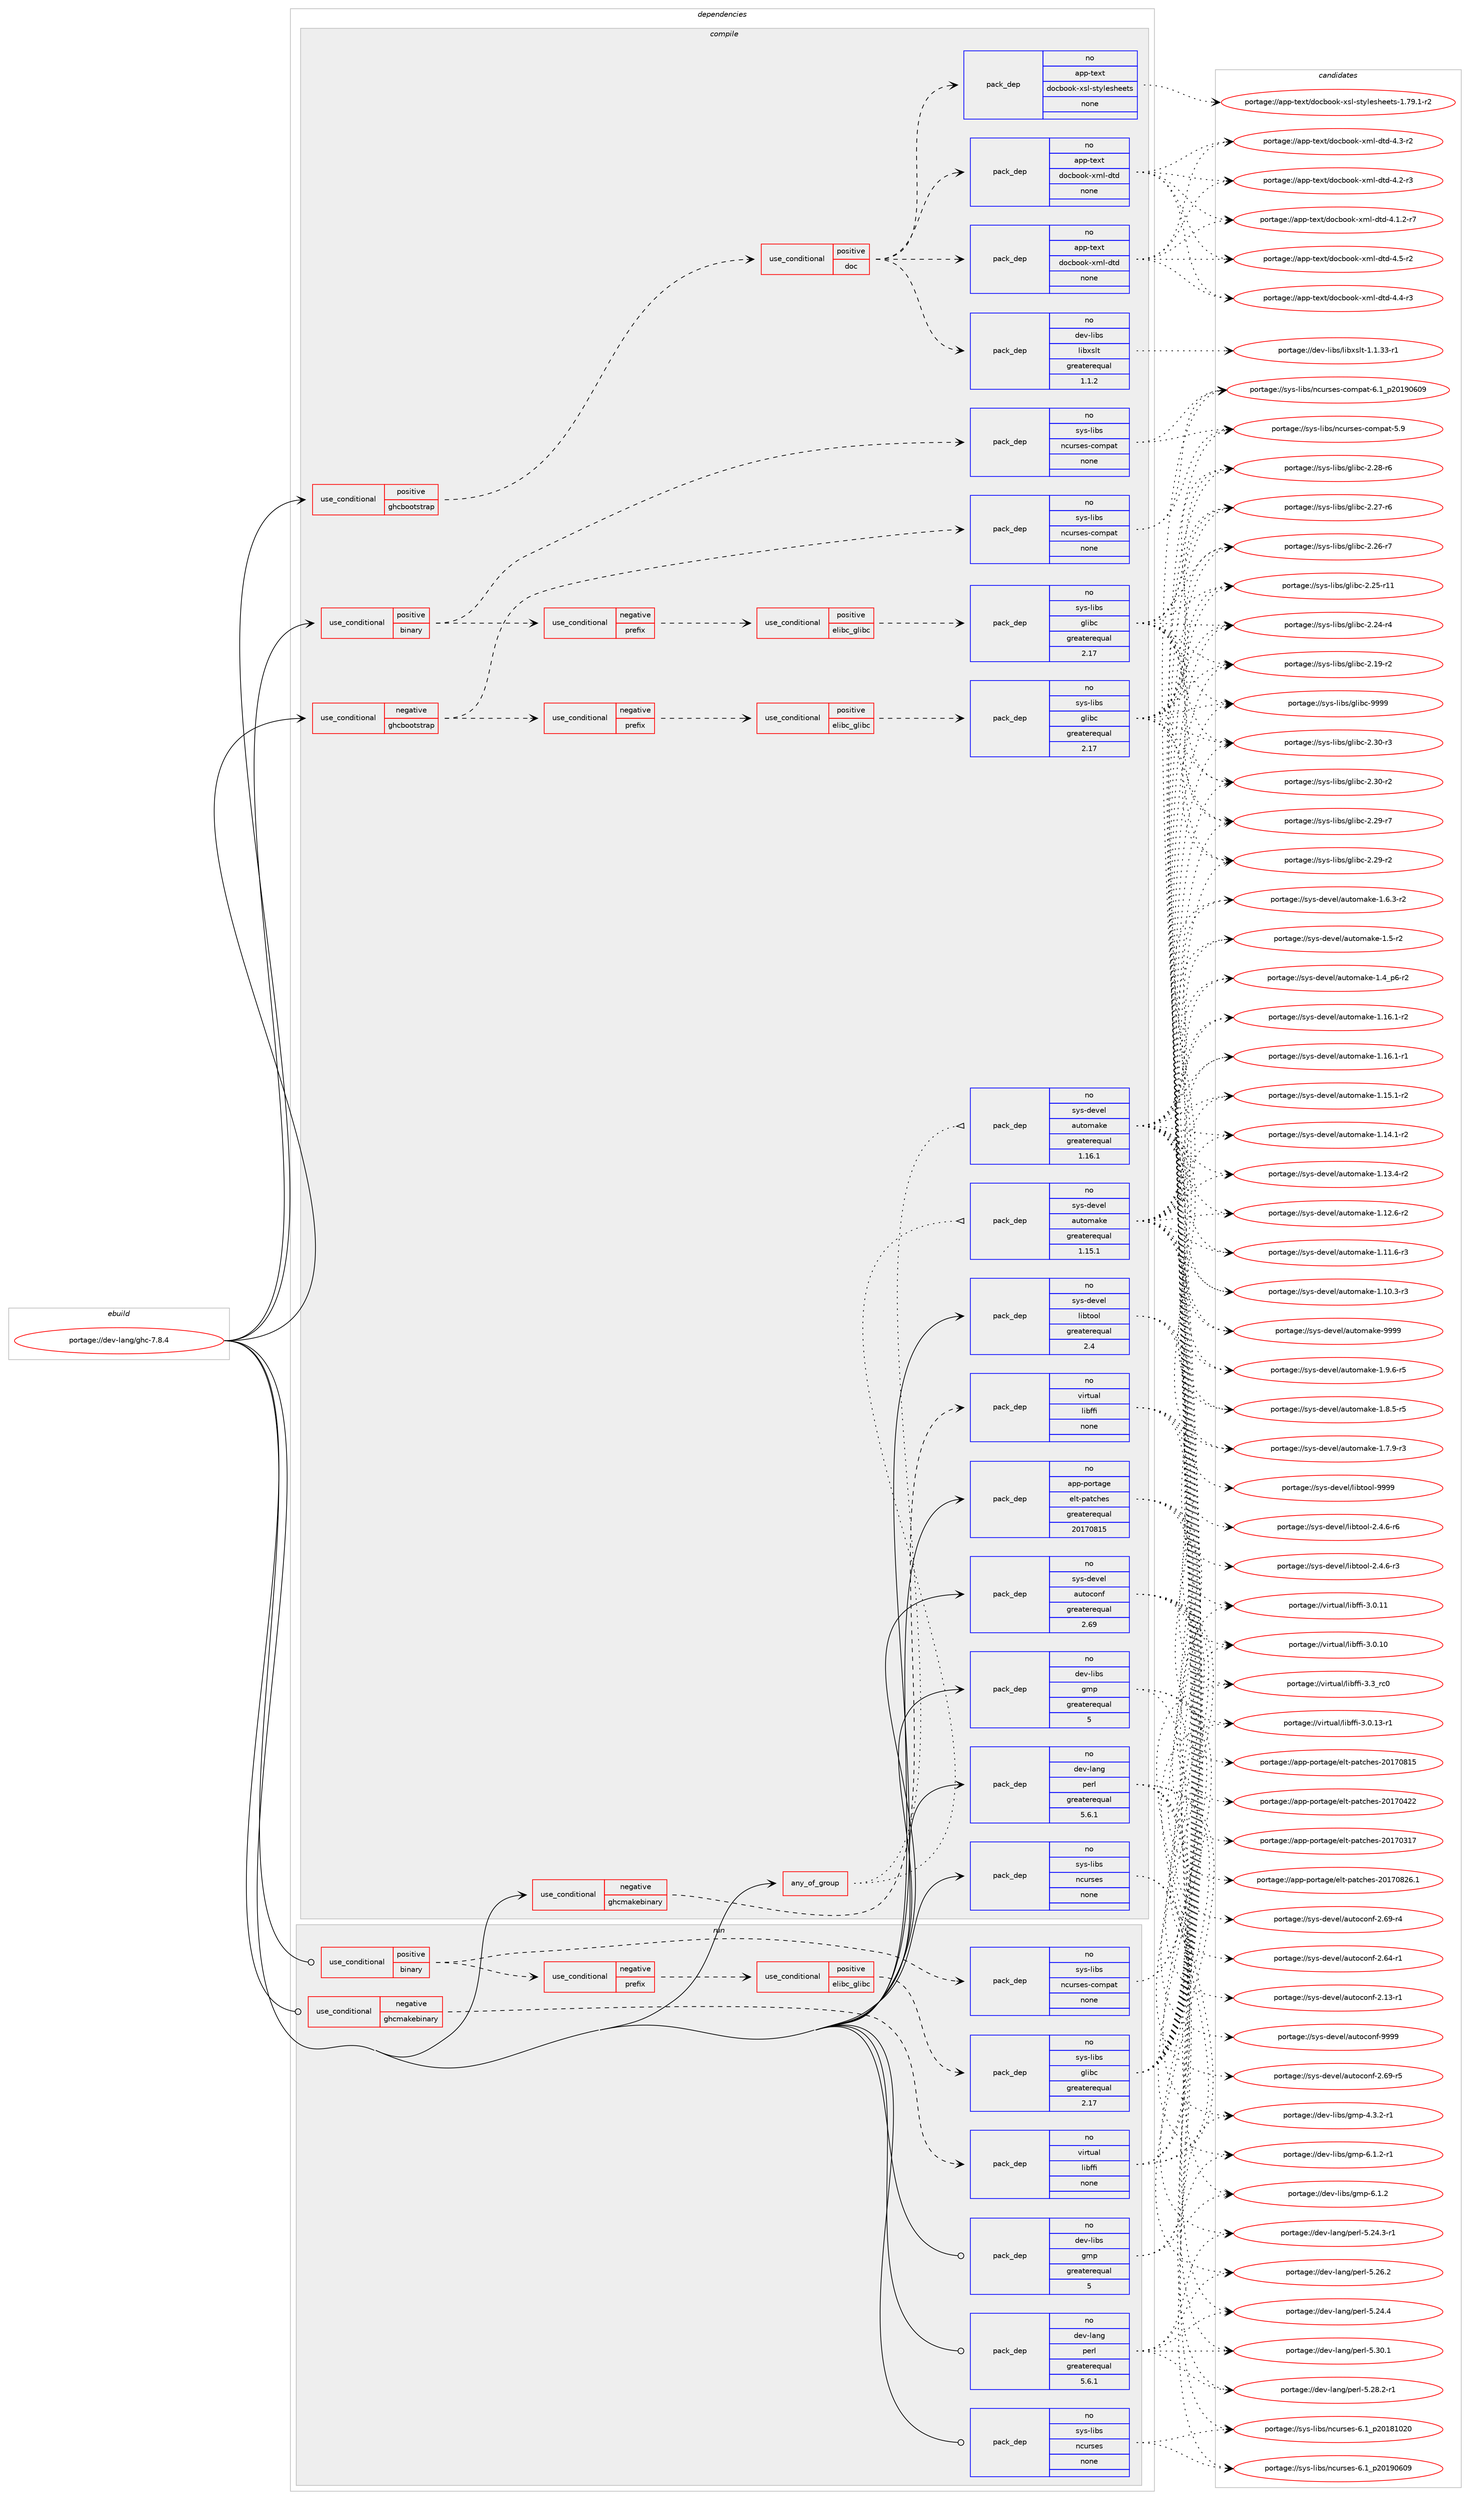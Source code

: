 digraph prolog {

# *************
# Graph options
# *************

newrank=true;
concentrate=true;
compound=true;
graph [rankdir=LR,fontname=Helvetica,fontsize=10,ranksep=1.5];#, ranksep=2.5, nodesep=0.2];
edge  [arrowhead=vee];
node  [fontname=Helvetica,fontsize=10];

# **********
# The ebuild
# **********

subgraph cluster_leftcol {
color=gray;
label=<<i>ebuild</i>>;
id [label="portage://dev-lang/ghc-7.8.4", color=red, width=4, href="../dev-lang/ghc-7.8.4.svg"];
}

# ****************
# The dependencies
# ****************

subgraph cluster_midcol {
color=gray;
label=<<i>dependencies</i>>;
subgraph cluster_compile {
fillcolor="#eeeeee";
style=filled;
label=<<i>compile</i>>;
subgraph any5344 {
dependency523783 [label=<<TABLE BORDER="0" CELLBORDER="1" CELLSPACING="0" CELLPADDING="4"><TR><TD CELLPADDING="10">any_of_group</TD></TR></TABLE>>, shape=none, color=red];subgraph pack389535 {
dependency523784 [label=<<TABLE BORDER="0" CELLBORDER="1" CELLSPACING="0" CELLPADDING="4" WIDTH="220"><TR><TD ROWSPAN="6" CELLPADDING="30">pack_dep</TD></TR><TR><TD WIDTH="110">no</TD></TR><TR><TD>sys-devel</TD></TR><TR><TD>automake</TD></TR><TR><TD>greaterequal</TD></TR><TR><TD>1.16.1</TD></TR></TABLE>>, shape=none, color=blue];
}
dependency523783:e -> dependency523784:w [weight=20,style="dotted",arrowhead="oinv"];
subgraph pack389536 {
dependency523785 [label=<<TABLE BORDER="0" CELLBORDER="1" CELLSPACING="0" CELLPADDING="4" WIDTH="220"><TR><TD ROWSPAN="6" CELLPADDING="30">pack_dep</TD></TR><TR><TD WIDTH="110">no</TD></TR><TR><TD>sys-devel</TD></TR><TR><TD>automake</TD></TR><TR><TD>greaterequal</TD></TR><TR><TD>1.15.1</TD></TR></TABLE>>, shape=none, color=blue];
}
dependency523783:e -> dependency523785:w [weight=20,style="dotted",arrowhead="oinv"];
}
id:e -> dependency523783:w [weight=20,style="solid",arrowhead="vee"];
subgraph cond128667 {
dependency523786 [label=<<TABLE BORDER="0" CELLBORDER="1" CELLSPACING="0" CELLPADDING="4"><TR><TD ROWSPAN="3" CELLPADDING="10">use_conditional</TD></TR><TR><TD>negative</TD></TR><TR><TD>ghcbootstrap</TD></TR></TABLE>>, shape=none, color=red];
subgraph cond128668 {
dependency523787 [label=<<TABLE BORDER="0" CELLBORDER="1" CELLSPACING="0" CELLPADDING="4"><TR><TD ROWSPAN="3" CELLPADDING="10">use_conditional</TD></TR><TR><TD>negative</TD></TR><TR><TD>prefix</TD></TR></TABLE>>, shape=none, color=red];
subgraph cond128669 {
dependency523788 [label=<<TABLE BORDER="0" CELLBORDER="1" CELLSPACING="0" CELLPADDING="4"><TR><TD ROWSPAN="3" CELLPADDING="10">use_conditional</TD></TR><TR><TD>positive</TD></TR><TR><TD>elibc_glibc</TD></TR></TABLE>>, shape=none, color=red];
subgraph pack389537 {
dependency523789 [label=<<TABLE BORDER="0" CELLBORDER="1" CELLSPACING="0" CELLPADDING="4" WIDTH="220"><TR><TD ROWSPAN="6" CELLPADDING="30">pack_dep</TD></TR><TR><TD WIDTH="110">no</TD></TR><TR><TD>sys-libs</TD></TR><TR><TD>glibc</TD></TR><TR><TD>greaterequal</TD></TR><TR><TD>2.17</TD></TR></TABLE>>, shape=none, color=blue];
}
dependency523788:e -> dependency523789:w [weight=20,style="dashed",arrowhead="vee"];
}
dependency523787:e -> dependency523788:w [weight=20,style="dashed",arrowhead="vee"];
}
dependency523786:e -> dependency523787:w [weight=20,style="dashed",arrowhead="vee"];
subgraph pack389538 {
dependency523790 [label=<<TABLE BORDER="0" CELLBORDER="1" CELLSPACING="0" CELLPADDING="4" WIDTH="220"><TR><TD ROWSPAN="6" CELLPADDING="30">pack_dep</TD></TR><TR><TD WIDTH="110">no</TD></TR><TR><TD>sys-libs</TD></TR><TR><TD>ncurses-compat</TD></TR><TR><TD>none</TD></TR><TR><TD></TD></TR></TABLE>>, shape=none, color=blue];
}
dependency523786:e -> dependency523790:w [weight=20,style="dashed",arrowhead="vee"];
}
id:e -> dependency523786:w [weight=20,style="solid",arrowhead="vee"];
subgraph cond128670 {
dependency523791 [label=<<TABLE BORDER="0" CELLBORDER="1" CELLSPACING="0" CELLPADDING="4"><TR><TD ROWSPAN="3" CELLPADDING="10">use_conditional</TD></TR><TR><TD>negative</TD></TR><TR><TD>ghcmakebinary</TD></TR></TABLE>>, shape=none, color=red];
subgraph pack389539 {
dependency523792 [label=<<TABLE BORDER="0" CELLBORDER="1" CELLSPACING="0" CELLPADDING="4" WIDTH="220"><TR><TD ROWSPAN="6" CELLPADDING="30">pack_dep</TD></TR><TR><TD WIDTH="110">no</TD></TR><TR><TD>virtual</TD></TR><TR><TD>libffi</TD></TR><TR><TD>none</TD></TR><TR><TD></TD></TR></TABLE>>, shape=none, color=blue];
}
dependency523791:e -> dependency523792:w [weight=20,style="dashed",arrowhead="vee"];
}
id:e -> dependency523791:w [weight=20,style="solid",arrowhead="vee"];
subgraph cond128671 {
dependency523793 [label=<<TABLE BORDER="0" CELLBORDER="1" CELLSPACING="0" CELLPADDING="4"><TR><TD ROWSPAN="3" CELLPADDING="10">use_conditional</TD></TR><TR><TD>positive</TD></TR><TR><TD>binary</TD></TR></TABLE>>, shape=none, color=red];
subgraph cond128672 {
dependency523794 [label=<<TABLE BORDER="0" CELLBORDER="1" CELLSPACING="0" CELLPADDING="4"><TR><TD ROWSPAN="3" CELLPADDING="10">use_conditional</TD></TR><TR><TD>negative</TD></TR><TR><TD>prefix</TD></TR></TABLE>>, shape=none, color=red];
subgraph cond128673 {
dependency523795 [label=<<TABLE BORDER="0" CELLBORDER="1" CELLSPACING="0" CELLPADDING="4"><TR><TD ROWSPAN="3" CELLPADDING="10">use_conditional</TD></TR><TR><TD>positive</TD></TR><TR><TD>elibc_glibc</TD></TR></TABLE>>, shape=none, color=red];
subgraph pack389540 {
dependency523796 [label=<<TABLE BORDER="0" CELLBORDER="1" CELLSPACING="0" CELLPADDING="4" WIDTH="220"><TR><TD ROWSPAN="6" CELLPADDING="30">pack_dep</TD></TR><TR><TD WIDTH="110">no</TD></TR><TR><TD>sys-libs</TD></TR><TR><TD>glibc</TD></TR><TR><TD>greaterequal</TD></TR><TR><TD>2.17</TD></TR></TABLE>>, shape=none, color=blue];
}
dependency523795:e -> dependency523796:w [weight=20,style="dashed",arrowhead="vee"];
}
dependency523794:e -> dependency523795:w [weight=20,style="dashed",arrowhead="vee"];
}
dependency523793:e -> dependency523794:w [weight=20,style="dashed",arrowhead="vee"];
subgraph pack389541 {
dependency523797 [label=<<TABLE BORDER="0" CELLBORDER="1" CELLSPACING="0" CELLPADDING="4" WIDTH="220"><TR><TD ROWSPAN="6" CELLPADDING="30">pack_dep</TD></TR><TR><TD WIDTH="110">no</TD></TR><TR><TD>sys-libs</TD></TR><TR><TD>ncurses-compat</TD></TR><TR><TD>none</TD></TR><TR><TD></TD></TR></TABLE>>, shape=none, color=blue];
}
dependency523793:e -> dependency523797:w [weight=20,style="dashed",arrowhead="vee"];
}
id:e -> dependency523793:w [weight=20,style="solid",arrowhead="vee"];
subgraph cond128674 {
dependency523798 [label=<<TABLE BORDER="0" CELLBORDER="1" CELLSPACING="0" CELLPADDING="4"><TR><TD ROWSPAN="3" CELLPADDING="10">use_conditional</TD></TR><TR><TD>positive</TD></TR><TR><TD>ghcbootstrap</TD></TR></TABLE>>, shape=none, color=red];
subgraph cond128675 {
dependency523799 [label=<<TABLE BORDER="0" CELLBORDER="1" CELLSPACING="0" CELLPADDING="4"><TR><TD ROWSPAN="3" CELLPADDING="10">use_conditional</TD></TR><TR><TD>positive</TD></TR><TR><TD>doc</TD></TR></TABLE>>, shape=none, color=red];
subgraph pack389542 {
dependency523800 [label=<<TABLE BORDER="0" CELLBORDER="1" CELLSPACING="0" CELLPADDING="4" WIDTH="220"><TR><TD ROWSPAN="6" CELLPADDING="30">pack_dep</TD></TR><TR><TD WIDTH="110">no</TD></TR><TR><TD>app-text</TD></TR><TR><TD>docbook-xml-dtd</TD></TR><TR><TD>none</TD></TR><TR><TD></TD></TR></TABLE>>, shape=none, color=blue];
}
dependency523799:e -> dependency523800:w [weight=20,style="dashed",arrowhead="vee"];
subgraph pack389543 {
dependency523801 [label=<<TABLE BORDER="0" CELLBORDER="1" CELLSPACING="0" CELLPADDING="4" WIDTH="220"><TR><TD ROWSPAN="6" CELLPADDING="30">pack_dep</TD></TR><TR><TD WIDTH="110">no</TD></TR><TR><TD>app-text</TD></TR><TR><TD>docbook-xml-dtd</TD></TR><TR><TD>none</TD></TR><TR><TD></TD></TR></TABLE>>, shape=none, color=blue];
}
dependency523799:e -> dependency523801:w [weight=20,style="dashed",arrowhead="vee"];
subgraph pack389544 {
dependency523802 [label=<<TABLE BORDER="0" CELLBORDER="1" CELLSPACING="0" CELLPADDING="4" WIDTH="220"><TR><TD ROWSPAN="6" CELLPADDING="30">pack_dep</TD></TR><TR><TD WIDTH="110">no</TD></TR><TR><TD>app-text</TD></TR><TR><TD>docbook-xsl-stylesheets</TD></TR><TR><TD>none</TD></TR><TR><TD></TD></TR></TABLE>>, shape=none, color=blue];
}
dependency523799:e -> dependency523802:w [weight=20,style="dashed",arrowhead="vee"];
subgraph pack389545 {
dependency523803 [label=<<TABLE BORDER="0" CELLBORDER="1" CELLSPACING="0" CELLPADDING="4" WIDTH="220"><TR><TD ROWSPAN="6" CELLPADDING="30">pack_dep</TD></TR><TR><TD WIDTH="110">no</TD></TR><TR><TD>dev-libs</TD></TR><TR><TD>libxslt</TD></TR><TR><TD>greaterequal</TD></TR><TR><TD>1.1.2</TD></TR></TABLE>>, shape=none, color=blue];
}
dependency523799:e -> dependency523803:w [weight=20,style="dashed",arrowhead="vee"];
}
dependency523798:e -> dependency523799:w [weight=20,style="dashed",arrowhead="vee"];
}
id:e -> dependency523798:w [weight=20,style="solid",arrowhead="vee"];
subgraph pack389546 {
dependency523804 [label=<<TABLE BORDER="0" CELLBORDER="1" CELLSPACING="0" CELLPADDING="4" WIDTH="220"><TR><TD ROWSPAN="6" CELLPADDING="30">pack_dep</TD></TR><TR><TD WIDTH="110">no</TD></TR><TR><TD>app-portage</TD></TR><TR><TD>elt-patches</TD></TR><TR><TD>greaterequal</TD></TR><TR><TD>20170815</TD></TR></TABLE>>, shape=none, color=blue];
}
id:e -> dependency523804:w [weight=20,style="solid",arrowhead="vee"];
subgraph pack389547 {
dependency523805 [label=<<TABLE BORDER="0" CELLBORDER="1" CELLSPACING="0" CELLPADDING="4" WIDTH="220"><TR><TD ROWSPAN="6" CELLPADDING="30">pack_dep</TD></TR><TR><TD WIDTH="110">no</TD></TR><TR><TD>dev-lang</TD></TR><TR><TD>perl</TD></TR><TR><TD>greaterequal</TD></TR><TR><TD>5.6.1</TD></TR></TABLE>>, shape=none, color=blue];
}
id:e -> dependency523805:w [weight=20,style="solid",arrowhead="vee"];
subgraph pack389548 {
dependency523806 [label=<<TABLE BORDER="0" CELLBORDER="1" CELLSPACING="0" CELLPADDING="4" WIDTH="220"><TR><TD ROWSPAN="6" CELLPADDING="30">pack_dep</TD></TR><TR><TD WIDTH="110">no</TD></TR><TR><TD>dev-libs</TD></TR><TR><TD>gmp</TD></TR><TR><TD>greaterequal</TD></TR><TR><TD>5</TD></TR></TABLE>>, shape=none, color=blue];
}
id:e -> dependency523806:w [weight=20,style="solid",arrowhead="vee"];
subgraph pack389549 {
dependency523807 [label=<<TABLE BORDER="0" CELLBORDER="1" CELLSPACING="0" CELLPADDING="4" WIDTH="220"><TR><TD ROWSPAN="6" CELLPADDING="30">pack_dep</TD></TR><TR><TD WIDTH="110">no</TD></TR><TR><TD>sys-devel</TD></TR><TR><TD>autoconf</TD></TR><TR><TD>greaterequal</TD></TR><TR><TD>2.69</TD></TR></TABLE>>, shape=none, color=blue];
}
id:e -> dependency523807:w [weight=20,style="solid",arrowhead="vee"];
subgraph pack389550 {
dependency523808 [label=<<TABLE BORDER="0" CELLBORDER="1" CELLSPACING="0" CELLPADDING="4" WIDTH="220"><TR><TD ROWSPAN="6" CELLPADDING="30">pack_dep</TD></TR><TR><TD WIDTH="110">no</TD></TR><TR><TD>sys-devel</TD></TR><TR><TD>libtool</TD></TR><TR><TD>greaterequal</TD></TR><TR><TD>2.4</TD></TR></TABLE>>, shape=none, color=blue];
}
id:e -> dependency523808:w [weight=20,style="solid",arrowhead="vee"];
subgraph pack389551 {
dependency523809 [label=<<TABLE BORDER="0" CELLBORDER="1" CELLSPACING="0" CELLPADDING="4" WIDTH="220"><TR><TD ROWSPAN="6" CELLPADDING="30">pack_dep</TD></TR><TR><TD WIDTH="110">no</TD></TR><TR><TD>sys-libs</TD></TR><TR><TD>ncurses</TD></TR><TR><TD>none</TD></TR><TR><TD></TD></TR></TABLE>>, shape=none, color=blue];
}
id:e -> dependency523809:w [weight=20,style="solid",arrowhead="vee"];
}
subgraph cluster_compileandrun {
fillcolor="#eeeeee";
style=filled;
label=<<i>compile and run</i>>;
}
subgraph cluster_run {
fillcolor="#eeeeee";
style=filled;
label=<<i>run</i>>;
subgraph cond128676 {
dependency523810 [label=<<TABLE BORDER="0" CELLBORDER="1" CELLSPACING="0" CELLPADDING="4"><TR><TD ROWSPAN="3" CELLPADDING="10">use_conditional</TD></TR><TR><TD>negative</TD></TR><TR><TD>ghcmakebinary</TD></TR></TABLE>>, shape=none, color=red];
subgraph pack389552 {
dependency523811 [label=<<TABLE BORDER="0" CELLBORDER="1" CELLSPACING="0" CELLPADDING="4" WIDTH="220"><TR><TD ROWSPAN="6" CELLPADDING="30">pack_dep</TD></TR><TR><TD WIDTH="110">no</TD></TR><TR><TD>virtual</TD></TR><TR><TD>libffi</TD></TR><TR><TD>none</TD></TR><TR><TD></TD></TR></TABLE>>, shape=none, color=blue];
}
dependency523810:e -> dependency523811:w [weight=20,style="dashed",arrowhead="vee"];
}
id:e -> dependency523810:w [weight=20,style="solid",arrowhead="odot"];
subgraph cond128677 {
dependency523812 [label=<<TABLE BORDER="0" CELLBORDER="1" CELLSPACING="0" CELLPADDING="4"><TR><TD ROWSPAN="3" CELLPADDING="10">use_conditional</TD></TR><TR><TD>positive</TD></TR><TR><TD>binary</TD></TR></TABLE>>, shape=none, color=red];
subgraph cond128678 {
dependency523813 [label=<<TABLE BORDER="0" CELLBORDER="1" CELLSPACING="0" CELLPADDING="4"><TR><TD ROWSPAN="3" CELLPADDING="10">use_conditional</TD></TR><TR><TD>negative</TD></TR><TR><TD>prefix</TD></TR></TABLE>>, shape=none, color=red];
subgraph cond128679 {
dependency523814 [label=<<TABLE BORDER="0" CELLBORDER="1" CELLSPACING="0" CELLPADDING="4"><TR><TD ROWSPAN="3" CELLPADDING="10">use_conditional</TD></TR><TR><TD>positive</TD></TR><TR><TD>elibc_glibc</TD></TR></TABLE>>, shape=none, color=red];
subgraph pack389553 {
dependency523815 [label=<<TABLE BORDER="0" CELLBORDER="1" CELLSPACING="0" CELLPADDING="4" WIDTH="220"><TR><TD ROWSPAN="6" CELLPADDING="30">pack_dep</TD></TR><TR><TD WIDTH="110">no</TD></TR><TR><TD>sys-libs</TD></TR><TR><TD>glibc</TD></TR><TR><TD>greaterequal</TD></TR><TR><TD>2.17</TD></TR></TABLE>>, shape=none, color=blue];
}
dependency523814:e -> dependency523815:w [weight=20,style="dashed",arrowhead="vee"];
}
dependency523813:e -> dependency523814:w [weight=20,style="dashed",arrowhead="vee"];
}
dependency523812:e -> dependency523813:w [weight=20,style="dashed",arrowhead="vee"];
subgraph pack389554 {
dependency523816 [label=<<TABLE BORDER="0" CELLBORDER="1" CELLSPACING="0" CELLPADDING="4" WIDTH="220"><TR><TD ROWSPAN="6" CELLPADDING="30">pack_dep</TD></TR><TR><TD WIDTH="110">no</TD></TR><TR><TD>sys-libs</TD></TR><TR><TD>ncurses-compat</TD></TR><TR><TD>none</TD></TR><TR><TD></TD></TR></TABLE>>, shape=none, color=blue];
}
dependency523812:e -> dependency523816:w [weight=20,style="dashed",arrowhead="vee"];
}
id:e -> dependency523812:w [weight=20,style="solid",arrowhead="odot"];
subgraph pack389555 {
dependency523817 [label=<<TABLE BORDER="0" CELLBORDER="1" CELLSPACING="0" CELLPADDING="4" WIDTH="220"><TR><TD ROWSPAN="6" CELLPADDING="30">pack_dep</TD></TR><TR><TD WIDTH="110">no</TD></TR><TR><TD>dev-lang</TD></TR><TR><TD>perl</TD></TR><TR><TD>greaterequal</TD></TR><TR><TD>5.6.1</TD></TR></TABLE>>, shape=none, color=blue];
}
id:e -> dependency523817:w [weight=20,style="solid",arrowhead="odot"];
subgraph pack389556 {
dependency523818 [label=<<TABLE BORDER="0" CELLBORDER="1" CELLSPACING="0" CELLPADDING="4" WIDTH="220"><TR><TD ROWSPAN="6" CELLPADDING="30">pack_dep</TD></TR><TR><TD WIDTH="110">no</TD></TR><TR><TD>dev-libs</TD></TR><TR><TD>gmp</TD></TR><TR><TD>greaterequal</TD></TR><TR><TD>5</TD></TR></TABLE>>, shape=none, color=blue];
}
id:e -> dependency523818:w [weight=20,style="solid",arrowhead="odot"];
subgraph pack389557 {
dependency523819 [label=<<TABLE BORDER="0" CELLBORDER="1" CELLSPACING="0" CELLPADDING="4" WIDTH="220"><TR><TD ROWSPAN="6" CELLPADDING="30">pack_dep</TD></TR><TR><TD WIDTH="110">no</TD></TR><TR><TD>sys-libs</TD></TR><TR><TD>ncurses</TD></TR><TR><TD>none</TD></TR><TR><TD></TD></TR></TABLE>>, shape=none, color=blue];
}
id:e -> dependency523819:w [weight=20,style="solid",arrowhead="odot"];
}
}

# **************
# The candidates
# **************

subgraph cluster_choices {
rank=same;
color=gray;
label=<<i>candidates</i>>;

subgraph choice389535 {
color=black;
nodesep=1;
choice115121115451001011181011084797117116111109971071014557575757 [label="portage://sys-devel/automake-9999", color=red, width=4,href="../sys-devel/automake-9999.svg"];
choice115121115451001011181011084797117116111109971071014549465746544511453 [label="portage://sys-devel/automake-1.9.6-r5", color=red, width=4,href="../sys-devel/automake-1.9.6-r5.svg"];
choice115121115451001011181011084797117116111109971071014549465646534511453 [label="portage://sys-devel/automake-1.8.5-r5", color=red, width=4,href="../sys-devel/automake-1.8.5-r5.svg"];
choice115121115451001011181011084797117116111109971071014549465546574511451 [label="portage://sys-devel/automake-1.7.9-r3", color=red, width=4,href="../sys-devel/automake-1.7.9-r3.svg"];
choice115121115451001011181011084797117116111109971071014549465446514511450 [label="portage://sys-devel/automake-1.6.3-r2", color=red, width=4,href="../sys-devel/automake-1.6.3-r2.svg"];
choice11512111545100101118101108479711711611110997107101454946534511450 [label="portage://sys-devel/automake-1.5-r2", color=red, width=4,href="../sys-devel/automake-1.5-r2.svg"];
choice115121115451001011181011084797117116111109971071014549465295112544511450 [label="portage://sys-devel/automake-1.4_p6-r2", color=red, width=4,href="../sys-devel/automake-1.4_p6-r2.svg"];
choice11512111545100101118101108479711711611110997107101454946495446494511450 [label="portage://sys-devel/automake-1.16.1-r2", color=red, width=4,href="../sys-devel/automake-1.16.1-r2.svg"];
choice11512111545100101118101108479711711611110997107101454946495446494511449 [label="portage://sys-devel/automake-1.16.1-r1", color=red, width=4,href="../sys-devel/automake-1.16.1-r1.svg"];
choice11512111545100101118101108479711711611110997107101454946495346494511450 [label="portage://sys-devel/automake-1.15.1-r2", color=red, width=4,href="../sys-devel/automake-1.15.1-r2.svg"];
choice11512111545100101118101108479711711611110997107101454946495246494511450 [label="portage://sys-devel/automake-1.14.1-r2", color=red, width=4,href="../sys-devel/automake-1.14.1-r2.svg"];
choice11512111545100101118101108479711711611110997107101454946495146524511450 [label="portage://sys-devel/automake-1.13.4-r2", color=red, width=4,href="../sys-devel/automake-1.13.4-r2.svg"];
choice11512111545100101118101108479711711611110997107101454946495046544511450 [label="portage://sys-devel/automake-1.12.6-r2", color=red, width=4,href="../sys-devel/automake-1.12.6-r2.svg"];
choice11512111545100101118101108479711711611110997107101454946494946544511451 [label="portage://sys-devel/automake-1.11.6-r3", color=red, width=4,href="../sys-devel/automake-1.11.6-r3.svg"];
choice11512111545100101118101108479711711611110997107101454946494846514511451 [label="portage://sys-devel/automake-1.10.3-r3", color=red, width=4,href="../sys-devel/automake-1.10.3-r3.svg"];
dependency523784:e -> choice115121115451001011181011084797117116111109971071014557575757:w [style=dotted,weight="100"];
dependency523784:e -> choice115121115451001011181011084797117116111109971071014549465746544511453:w [style=dotted,weight="100"];
dependency523784:e -> choice115121115451001011181011084797117116111109971071014549465646534511453:w [style=dotted,weight="100"];
dependency523784:e -> choice115121115451001011181011084797117116111109971071014549465546574511451:w [style=dotted,weight="100"];
dependency523784:e -> choice115121115451001011181011084797117116111109971071014549465446514511450:w [style=dotted,weight="100"];
dependency523784:e -> choice11512111545100101118101108479711711611110997107101454946534511450:w [style=dotted,weight="100"];
dependency523784:e -> choice115121115451001011181011084797117116111109971071014549465295112544511450:w [style=dotted,weight="100"];
dependency523784:e -> choice11512111545100101118101108479711711611110997107101454946495446494511450:w [style=dotted,weight="100"];
dependency523784:e -> choice11512111545100101118101108479711711611110997107101454946495446494511449:w [style=dotted,weight="100"];
dependency523784:e -> choice11512111545100101118101108479711711611110997107101454946495346494511450:w [style=dotted,weight="100"];
dependency523784:e -> choice11512111545100101118101108479711711611110997107101454946495246494511450:w [style=dotted,weight="100"];
dependency523784:e -> choice11512111545100101118101108479711711611110997107101454946495146524511450:w [style=dotted,weight="100"];
dependency523784:e -> choice11512111545100101118101108479711711611110997107101454946495046544511450:w [style=dotted,weight="100"];
dependency523784:e -> choice11512111545100101118101108479711711611110997107101454946494946544511451:w [style=dotted,weight="100"];
dependency523784:e -> choice11512111545100101118101108479711711611110997107101454946494846514511451:w [style=dotted,weight="100"];
}
subgraph choice389536 {
color=black;
nodesep=1;
choice115121115451001011181011084797117116111109971071014557575757 [label="portage://sys-devel/automake-9999", color=red, width=4,href="../sys-devel/automake-9999.svg"];
choice115121115451001011181011084797117116111109971071014549465746544511453 [label="portage://sys-devel/automake-1.9.6-r5", color=red, width=4,href="../sys-devel/automake-1.9.6-r5.svg"];
choice115121115451001011181011084797117116111109971071014549465646534511453 [label="portage://sys-devel/automake-1.8.5-r5", color=red, width=4,href="../sys-devel/automake-1.8.5-r5.svg"];
choice115121115451001011181011084797117116111109971071014549465546574511451 [label="portage://sys-devel/automake-1.7.9-r3", color=red, width=4,href="../sys-devel/automake-1.7.9-r3.svg"];
choice115121115451001011181011084797117116111109971071014549465446514511450 [label="portage://sys-devel/automake-1.6.3-r2", color=red, width=4,href="../sys-devel/automake-1.6.3-r2.svg"];
choice11512111545100101118101108479711711611110997107101454946534511450 [label="portage://sys-devel/automake-1.5-r2", color=red, width=4,href="../sys-devel/automake-1.5-r2.svg"];
choice115121115451001011181011084797117116111109971071014549465295112544511450 [label="portage://sys-devel/automake-1.4_p6-r2", color=red, width=4,href="../sys-devel/automake-1.4_p6-r2.svg"];
choice11512111545100101118101108479711711611110997107101454946495446494511450 [label="portage://sys-devel/automake-1.16.1-r2", color=red, width=4,href="../sys-devel/automake-1.16.1-r2.svg"];
choice11512111545100101118101108479711711611110997107101454946495446494511449 [label="portage://sys-devel/automake-1.16.1-r1", color=red, width=4,href="../sys-devel/automake-1.16.1-r1.svg"];
choice11512111545100101118101108479711711611110997107101454946495346494511450 [label="portage://sys-devel/automake-1.15.1-r2", color=red, width=4,href="../sys-devel/automake-1.15.1-r2.svg"];
choice11512111545100101118101108479711711611110997107101454946495246494511450 [label="portage://sys-devel/automake-1.14.1-r2", color=red, width=4,href="../sys-devel/automake-1.14.1-r2.svg"];
choice11512111545100101118101108479711711611110997107101454946495146524511450 [label="portage://sys-devel/automake-1.13.4-r2", color=red, width=4,href="../sys-devel/automake-1.13.4-r2.svg"];
choice11512111545100101118101108479711711611110997107101454946495046544511450 [label="portage://sys-devel/automake-1.12.6-r2", color=red, width=4,href="../sys-devel/automake-1.12.6-r2.svg"];
choice11512111545100101118101108479711711611110997107101454946494946544511451 [label="portage://sys-devel/automake-1.11.6-r3", color=red, width=4,href="../sys-devel/automake-1.11.6-r3.svg"];
choice11512111545100101118101108479711711611110997107101454946494846514511451 [label="portage://sys-devel/automake-1.10.3-r3", color=red, width=4,href="../sys-devel/automake-1.10.3-r3.svg"];
dependency523785:e -> choice115121115451001011181011084797117116111109971071014557575757:w [style=dotted,weight="100"];
dependency523785:e -> choice115121115451001011181011084797117116111109971071014549465746544511453:w [style=dotted,weight="100"];
dependency523785:e -> choice115121115451001011181011084797117116111109971071014549465646534511453:w [style=dotted,weight="100"];
dependency523785:e -> choice115121115451001011181011084797117116111109971071014549465546574511451:w [style=dotted,weight="100"];
dependency523785:e -> choice115121115451001011181011084797117116111109971071014549465446514511450:w [style=dotted,weight="100"];
dependency523785:e -> choice11512111545100101118101108479711711611110997107101454946534511450:w [style=dotted,weight="100"];
dependency523785:e -> choice115121115451001011181011084797117116111109971071014549465295112544511450:w [style=dotted,weight="100"];
dependency523785:e -> choice11512111545100101118101108479711711611110997107101454946495446494511450:w [style=dotted,weight="100"];
dependency523785:e -> choice11512111545100101118101108479711711611110997107101454946495446494511449:w [style=dotted,weight="100"];
dependency523785:e -> choice11512111545100101118101108479711711611110997107101454946495346494511450:w [style=dotted,weight="100"];
dependency523785:e -> choice11512111545100101118101108479711711611110997107101454946495246494511450:w [style=dotted,weight="100"];
dependency523785:e -> choice11512111545100101118101108479711711611110997107101454946495146524511450:w [style=dotted,weight="100"];
dependency523785:e -> choice11512111545100101118101108479711711611110997107101454946495046544511450:w [style=dotted,weight="100"];
dependency523785:e -> choice11512111545100101118101108479711711611110997107101454946494946544511451:w [style=dotted,weight="100"];
dependency523785:e -> choice11512111545100101118101108479711711611110997107101454946494846514511451:w [style=dotted,weight="100"];
}
subgraph choice389537 {
color=black;
nodesep=1;
choice11512111545108105981154710310810598994557575757 [label="portage://sys-libs/glibc-9999", color=red, width=4,href="../sys-libs/glibc-9999.svg"];
choice115121115451081059811547103108105989945504651484511451 [label="portage://sys-libs/glibc-2.30-r3", color=red, width=4,href="../sys-libs/glibc-2.30-r3.svg"];
choice115121115451081059811547103108105989945504651484511450 [label="portage://sys-libs/glibc-2.30-r2", color=red, width=4,href="../sys-libs/glibc-2.30-r2.svg"];
choice115121115451081059811547103108105989945504650574511455 [label="portage://sys-libs/glibc-2.29-r7", color=red, width=4,href="../sys-libs/glibc-2.29-r7.svg"];
choice115121115451081059811547103108105989945504650574511450 [label="portage://sys-libs/glibc-2.29-r2", color=red, width=4,href="../sys-libs/glibc-2.29-r2.svg"];
choice115121115451081059811547103108105989945504650564511454 [label="portage://sys-libs/glibc-2.28-r6", color=red, width=4,href="../sys-libs/glibc-2.28-r6.svg"];
choice115121115451081059811547103108105989945504650554511454 [label="portage://sys-libs/glibc-2.27-r6", color=red, width=4,href="../sys-libs/glibc-2.27-r6.svg"];
choice115121115451081059811547103108105989945504650544511455 [label="portage://sys-libs/glibc-2.26-r7", color=red, width=4,href="../sys-libs/glibc-2.26-r7.svg"];
choice11512111545108105981154710310810598994550465053451144949 [label="portage://sys-libs/glibc-2.25-r11", color=red, width=4,href="../sys-libs/glibc-2.25-r11.svg"];
choice115121115451081059811547103108105989945504650524511452 [label="portage://sys-libs/glibc-2.24-r4", color=red, width=4,href="../sys-libs/glibc-2.24-r4.svg"];
choice115121115451081059811547103108105989945504649574511450 [label="portage://sys-libs/glibc-2.19-r2", color=red, width=4,href="../sys-libs/glibc-2.19-r2.svg"];
dependency523789:e -> choice11512111545108105981154710310810598994557575757:w [style=dotted,weight="100"];
dependency523789:e -> choice115121115451081059811547103108105989945504651484511451:w [style=dotted,weight="100"];
dependency523789:e -> choice115121115451081059811547103108105989945504651484511450:w [style=dotted,weight="100"];
dependency523789:e -> choice115121115451081059811547103108105989945504650574511455:w [style=dotted,weight="100"];
dependency523789:e -> choice115121115451081059811547103108105989945504650574511450:w [style=dotted,weight="100"];
dependency523789:e -> choice115121115451081059811547103108105989945504650564511454:w [style=dotted,weight="100"];
dependency523789:e -> choice115121115451081059811547103108105989945504650554511454:w [style=dotted,weight="100"];
dependency523789:e -> choice115121115451081059811547103108105989945504650544511455:w [style=dotted,weight="100"];
dependency523789:e -> choice11512111545108105981154710310810598994550465053451144949:w [style=dotted,weight="100"];
dependency523789:e -> choice115121115451081059811547103108105989945504650524511452:w [style=dotted,weight="100"];
dependency523789:e -> choice115121115451081059811547103108105989945504649574511450:w [style=dotted,weight="100"];
}
subgraph choice389538 {
color=black;
nodesep=1;
choice1151211154510810598115471109911711411510111545991111091129711645544649951125048495748544857 [label="portage://sys-libs/ncurses-compat-6.1_p20190609", color=red, width=4,href="../sys-libs/ncurses-compat-6.1_p20190609.svg"];
choice1151211154510810598115471109911711411510111545991111091129711645534657 [label="portage://sys-libs/ncurses-compat-5.9", color=red, width=4,href="../sys-libs/ncurses-compat-5.9.svg"];
dependency523790:e -> choice1151211154510810598115471109911711411510111545991111091129711645544649951125048495748544857:w [style=dotted,weight="100"];
dependency523790:e -> choice1151211154510810598115471109911711411510111545991111091129711645534657:w [style=dotted,weight="100"];
}
subgraph choice389539 {
color=black;
nodesep=1;
choice11810511411611797108471081059810210210545514651951149948 [label="portage://virtual/libffi-3.3_rc0", color=red, width=4,href="../virtual/libffi-3.3_rc0.svg"];
choice118105114116117971084710810598102102105455146484649514511449 [label="portage://virtual/libffi-3.0.13-r1", color=red, width=4,href="../virtual/libffi-3.0.13-r1.svg"];
choice11810511411611797108471081059810210210545514648464949 [label="portage://virtual/libffi-3.0.11", color=red, width=4,href="../virtual/libffi-3.0.11.svg"];
choice11810511411611797108471081059810210210545514648464948 [label="portage://virtual/libffi-3.0.10", color=red, width=4,href="../virtual/libffi-3.0.10.svg"];
dependency523792:e -> choice11810511411611797108471081059810210210545514651951149948:w [style=dotted,weight="100"];
dependency523792:e -> choice118105114116117971084710810598102102105455146484649514511449:w [style=dotted,weight="100"];
dependency523792:e -> choice11810511411611797108471081059810210210545514648464949:w [style=dotted,weight="100"];
dependency523792:e -> choice11810511411611797108471081059810210210545514648464948:w [style=dotted,weight="100"];
}
subgraph choice389540 {
color=black;
nodesep=1;
choice11512111545108105981154710310810598994557575757 [label="portage://sys-libs/glibc-9999", color=red, width=4,href="../sys-libs/glibc-9999.svg"];
choice115121115451081059811547103108105989945504651484511451 [label="portage://sys-libs/glibc-2.30-r3", color=red, width=4,href="../sys-libs/glibc-2.30-r3.svg"];
choice115121115451081059811547103108105989945504651484511450 [label="portage://sys-libs/glibc-2.30-r2", color=red, width=4,href="../sys-libs/glibc-2.30-r2.svg"];
choice115121115451081059811547103108105989945504650574511455 [label="portage://sys-libs/glibc-2.29-r7", color=red, width=4,href="../sys-libs/glibc-2.29-r7.svg"];
choice115121115451081059811547103108105989945504650574511450 [label="portage://sys-libs/glibc-2.29-r2", color=red, width=4,href="../sys-libs/glibc-2.29-r2.svg"];
choice115121115451081059811547103108105989945504650564511454 [label="portage://sys-libs/glibc-2.28-r6", color=red, width=4,href="../sys-libs/glibc-2.28-r6.svg"];
choice115121115451081059811547103108105989945504650554511454 [label="portage://sys-libs/glibc-2.27-r6", color=red, width=4,href="../sys-libs/glibc-2.27-r6.svg"];
choice115121115451081059811547103108105989945504650544511455 [label="portage://sys-libs/glibc-2.26-r7", color=red, width=4,href="../sys-libs/glibc-2.26-r7.svg"];
choice11512111545108105981154710310810598994550465053451144949 [label="portage://sys-libs/glibc-2.25-r11", color=red, width=4,href="../sys-libs/glibc-2.25-r11.svg"];
choice115121115451081059811547103108105989945504650524511452 [label="portage://sys-libs/glibc-2.24-r4", color=red, width=4,href="../sys-libs/glibc-2.24-r4.svg"];
choice115121115451081059811547103108105989945504649574511450 [label="portage://sys-libs/glibc-2.19-r2", color=red, width=4,href="../sys-libs/glibc-2.19-r2.svg"];
dependency523796:e -> choice11512111545108105981154710310810598994557575757:w [style=dotted,weight="100"];
dependency523796:e -> choice115121115451081059811547103108105989945504651484511451:w [style=dotted,weight="100"];
dependency523796:e -> choice115121115451081059811547103108105989945504651484511450:w [style=dotted,weight="100"];
dependency523796:e -> choice115121115451081059811547103108105989945504650574511455:w [style=dotted,weight="100"];
dependency523796:e -> choice115121115451081059811547103108105989945504650574511450:w [style=dotted,weight="100"];
dependency523796:e -> choice115121115451081059811547103108105989945504650564511454:w [style=dotted,weight="100"];
dependency523796:e -> choice115121115451081059811547103108105989945504650554511454:w [style=dotted,weight="100"];
dependency523796:e -> choice115121115451081059811547103108105989945504650544511455:w [style=dotted,weight="100"];
dependency523796:e -> choice11512111545108105981154710310810598994550465053451144949:w [style=dotted,weight="100"];
dependency523796:e -> choice115121115451081059811547103108105989945504650524511452:w [style=dotted,weight="100"];
dependency523796:e -> choice115121115451081059811547103108105989945504649574511450:w [style=dotted,weight="100"];
}
subgraph choice389541 {
color=black;
nodesep=1;
choice1151211154510810598115471109911711411510111545991111091129711645544649951125048495748544857 [label="portage://sys-libs/ncurses-compat-6.1_p20190609", color=red, width=4,href="../sys-libs/ncurses-compat-6.1_p20190609.svg"];
choice1151211154510810598115471109911711411510111545991111091129711645534657 [label="portage://sys-libs/ncurses-compat-5.9", color=red, width=4,href="../sys-libs/ncurses-compat-5.9.svg"];
dependency523797:e -> choice1151211154510810598115471109911711411510111545991111091129711645544649951125048495748544857:w [style=dotted,weight="100"];
dependency523797:e -> choice1151211154510810598115471109911711411510111545991111091129711645534657:w [style=dotted,weight="100"];
}
subgraph choice389542 {
color=black;
nodesep=1;
choice97112112451161011201164710011199981111111074512010910845100116100455246534511450 [label="portage://app-text/docbook-xml-dtd-4.5-r2", color=red, width=4,href="../app-text/docbook-xml-dtd-4.5-r2.svg"];
choice97112112451161011201164710011199981111111074512010910845100116100455246524511451 [label="portage://app-text/docbook-xml-dtd-4.4-r3", color=red, width=4,href="../app-text/docbook-xml-dtd-4.4-r3.svg"];
choice97112112451161011201164710011199981111111074512010910845100116100455246514511450 [label="portage://app-text/docbook-xml-dtd-4.3-r2", color=red, width=4,href="../app-text/docbook-xml-dtd-4.3-r2.svg"];
choice97112112451161011201164710011199981111111074512010910845100116100455246504511451 [label="portage://app-text/docbook-xml-dtd-4.2-r3", color=red, width=4,href="../app-text/docbook-xml-dtd-4.2-r3.svg"];
choice971121124511610112011647100111999811111110745120109108451001161004552464946504511455 [label="portage://app-text/docbook-xml-dtd-4.1.2-r7", color=red, width=4,href="../app-text/docbook-xml-dtd-4.1.2-r7.svg"];
dependency523800:e -> choice97112112451161011201164710011199981111111074512010910845100116100455246534511450:w [style=dotted,weight="100"];
dependency523800:e -> choice97112112451161011201164710011199981111111074512010910845100116100455246524511451:w [style=dotted,weight="100"];
dependency523800:e -> choice97112112451161011201164710011199981111111074512010910845100116100455246514511450:w [style=dotted,weight="100"];
dependency523800:e -> choice97112112451161011201164710011199981111111074512010910845100116100455246504511451:w [style=dotted,weight="100"];
dependency523800:e -> choice971121124511610112011647100111999811111110745120109108451001161004552464946504511455:w [style=dotted,weight="100"];
}
subgraph choice389543 {
color=black;
nodesep=1;
choice97112112451161011201164710011199981111111074512010910845100116100455246534511450 [label="portage://app-text/docbook-xml-dtd-4.5-r2", color=red, width=4,href="../app-text/docbook-xml-dtd-4.5-r2.svg"];
choice97112112451161011201164710011199981111111074512010910845100116100455246524511451 [label="portage://app-text/docbook-xml-dtd-4.4-r3", color=red, width=4,href="../app-text/docbook-xml-dtd-4.4-r3.svg"];
choice97112112451161011201164710011199981111111074512010910845100116100455246514511450 [label="portage://app-text/docbook-xml-dtd-4.3-r2", color=red, width=4,href="../app-text/docbook-xml-dtd-4.3-r2.svg"];
choice97112112451161011201164710011199981111111074512010910845100116100455246504511451 [label="portage://app-text/docbook-xml-dtd-4.2-r3", color=red, width=4,href="../app-text/docbook-xml-dtd-4.2-r3.svg"];
choice971121124511610112011647100111999811111110745120109108451001161004552464946504511455 [label="portage://app-text/docbook-xml-dtd-4.1.2-r7", color=red, width=4,href="../app-text/docbook-xml-dtd-4.1.2-r7.svg"];
dependency523801:e -> choice97112112451161011201164710011199981111111074512010910845100116100455246534511450:w [style=dotted,weight="100"];
dependency523801:e -> choice97112112451161011201164710011199981111111074512010910845100116100455246524511451:w [style=dotted,weight="100"];
dependency523801:e -> choice97112112451161011201164710011199981111111074512010910845100116100455246514511450:w [style=dotted,weight="100"];
dependency523801:e -> choice97112112451161011201164710011199981111111074512010910845100116100455246504511451:w [style=dotted,weight="100"];
dependency523801:e -> choice971121124511610112011647100111999811111110745120109108451001161004552464946504511455:w [style=dotted,weight="100"];
}
subgraph choice389544 {
color=black;
nodesep=1;
choice97112112451161011201164710011199981111111074512011510845115116121108101115104101101116115454946555746494511450 [label="portage://app-text/docbook-xsl-stylesheets-1.79.1-r2", color=red, width=4,href="../app-text/docbook-xsl-stylesheets-1.79.1-r2.svg"];
dependency523802:e -> choice97112112451161011201164710011199981111111074512011510845115116121108101115104101101116115454946555746494511450:w [style=dotted,weight="100"];
}
subgraph choice389545 {
color=black;
nodesep=1;
choice10010111845108105981154710810598120115108116454946494651514511449 [label="portage://dev-libs/libxslt-1.1.33-r1", color=red, width=4,href="../dev-libs/libxslt-1.1.33-r1.svg"];
dependency523803:e -> choice10010111845108105981154710810598120115108116454946494651514511449:w [style=dotted,weight="100"];
}
subgraph choice389546 {
color=black;
nodesep=1;
choice971121124511211111411697103101471011081164511297116991041011154550484955485650544649 [label="portage://app-portage/elt-patches-20170826.1", color=red, width=4,href="../app-portage/elt-patches-20170826.1.svg"];
choice97112112451121111141169710310147101108116451129711699104101115455048495548564953 [label="portage://app-portage/elt-patches-20170815", color=red, width=4,href="../app-portage/elt-patches-20170815.svg"];
choice97112112451121111141169710310147101108116451129711699104101115455048495548525050 [label="portage://app-portage/elt-patches-20170422", color=red, width=4,href="../app-portage/elt-patches-20170422.svg"];
choice97112112451121111141169710310147101108116451129711699104101115455048495548514955 [label="portage://app-portage/elt-patches-20170317", color=red, width=4,href="../app-portage/elt-patches-20170317.svg"];
dependency523804:e -> choice971121124511211111411697103101471011081164511297116991041011154550484955485650544649:w [style=dotted,weight="100"];
dependency523804:e -> choice97112112451121111141169710310147101108116451129711699104101115455048495548564953:w [style=dotted,weight="100"];
dependency523804:e -> choice97112112451121111141169710310147101108116451129711699104101115455048495548525050:w [style=dotted,weight="100"];
dependency523804:e -> choice97112112451121111141169710310147101108116451129711699104101115455048495548514955:w [style=dotted,weight="100"];
}
subgraph choice389547 {
color=black;
nodesep=1;
choice10010111845108971101034711210111410845534651484649 [label="portage://dev-lang/perl-5.30.1", color=red, width=4,href="../dev-lang/perl-5.30.1.svg"];
choice100101118451089711010347112101114108455346505646504511449 [label="portage://dev-lang/perl-5.28.2-r1", color=red, width=4,href="../dev-lang/perl-5.28.2-r1.svg"];
choice10010111845108971101034711210111410845534650544650 [label="portage://dev-lang/perl-5.26.2", color=red, width=4,href="../dev-lang/perl-5.26.2.svg"];
choice10010111845108971101034711210111410845534650524652 [label="portage://dev-lang/perl-5.24.4", color=red, width=4,href="../dev-lang/perl-5.24.4.svg"];
choice100101118451089711010347112101114108455346505246514511449 [label="portage://dev-lang/perl-5.24.3-r1", color=red, width=4,href="../dev-lang/perl-5.24.3-r1.svg"];
dependency523805:e -> choice10010111845108971101034711210111410845534651484649:w [style=dotted,weight="100"];
dependency523805:e -> choice100101118451089711010347112101114108455346505646504511449:w [style=dotted,weight="100"];
dependency523805:e -> choice10010111845108971101034711210111410845534650544650:w [style=dotted,weight="100"];
dependency523805:e -> choice10010111845108971101034711210111410845534650524652:w [style=dotted,weight="100"];
dependency523805:e -> choice100101118451089711010347112101114108455346505246514511449:w [style=dotted,weight="100"];
}
subgraph choice389548 {
color=black;
nodesep=1;
choice1001011184510810598115471031091124554464946504511449 [label="portage://dev-libs/gmp-6.1.2-r1", color=red, width=4,href="../dev-libs/gmp-6.1.2-r1.svg"];
choice100101118451081059811547103109112455446494650 [label="portage://dev-libs/gmp-6.1.2", color=red, width=4,href="../dev-libs/gmp-6.1.2.svg"];
choice1001011184510810598115471031091124552465146504511449 [label="portage://dev-libs/gmp-4.3.2-r1", color=red, width=4,href="../dev-libs/gmp-4.3.2-r1.svg"];
dependency523806:e -> choice1001011184510810598115471031091124554464946504511449:w [style=dotted,weight="100"];
dependency523806:e -> choice100101118451081059811547103109112455446494650:w [style=dotted,weight="100"];
dependency523806:e -> choice1001011184510810598115471031091124552465146504511449:w [style=dotted,weight="100"];
}
subgraph choice389549 {
color=black;
nodesep=1;
choice115121115451001011181011084797117116111991111101024557575757 [label="portage://sys-devel/autoconf-9999", color=red, width=4,href="../sys-devel/autoconf-9999.svg"];
choice1151211154510010111810110847971171161119911111010245504654574511453 [label="portage://sys-devel/autoconf-2.69-r5", color=red, width=4,href="../sys-devel/autoconf-2.69-r5.svg"];
choice1151211154510010111810110847971171161119911111010245504654574511452 [label="portage://sys-devel/autoconf-2.69-r4", color=red, width=4,href="../sys-devel/autoconf-2.69-r4.svg"];
choice1151211154510010111810110847971171161119911111010245504654524511449 [label="portage://sys-devel/autoconf-2.64-r1", color=red, width=4,href="../sys-devel/autoconf-2.64-r1.svg"];
choice1151211154510010111810110847971171161119911111010245504649514511449 [label="portage://sys-devel/autoconf-2.13-r1", color=red, width=4,href="../sys-devel/autoconf-2.13-r1.svg"];
dependency523807:e -> choice115121115451001011181011084797117116111991111101024557575757:w [style=dotted,weight="100"];
dependency523807:e -> choice1151211154510010111810110847971171161119911111010245504654574511453:w [style=dotted,weight="100"];
dependency523807:e -> choice1151211154510010111810110847971171161119911111010245504654574511452:w [style=dotted,weight="100"];
dependency523807:e -> choice1151211154510010111810110847971171161119911111010245504654524511449:w [style=dotted,weight="100"];
dependency523807:e -> choice1151211154510010111810110847971171161119911111010245504649514511449:w [style=dotted,weight="100"];
}
subgraph choice389550 {
color=black;
nodesep=1;
choice1151211154510010111810110847108105981161111111084557575757 [label="portage://sys-devel/libtool-9999", color=red, width=4,href="../sys-devel/libtool-9999.svg"];
choice1151211154510010111810110847108105981161111111084550465246544511454 [label="portage://sys-devel/libtool-2.4.6-r6", color=red, width=4,href="../sys-devel/libtool-2.4.6-r6.svg"];
choice1151211154510010111810110847108105981161111111084550465246544511451 [label="portage://sys-devel/libtool-2.4.6-r3", color=red, width=4,href="../sys-devel/libtool-2.4.6-r3.svg"];
dependency523808:e -> choice1151211154510010111810110847108105981161111111084557575757:w [style=dotted,weight="100"];
dependency523808:e -> choice1151211154510010111810110847108105981161111111084550465246544511454:w [style=dotted,weight="100"];
dependency523808:e -> choice1151211154510010111810110847108105981161111111084550465246544511451:w [style=dotted,weight="100"];
}
subgraph choice389551 {
color=black;
nodesep=1;
choice1151211154510810598115471109911711411510111545544649951125048495748544857 [label="portage://sys-libs/ncurses-6.1_p20190609", color=red, width=4,href="../sys-libs/ncurses-6.1_p20190609.svg"];
choice1151211154510810598115471109911711411510111545544649951125048495649485048 [label="portage://sys-libs/ncurses-6.1_p20181020", color=red, width=4,href="../sys-libs/ncurses-6.1_p20181020.svg"];
dependency523809:e -> choice1151211154510810598115471109911711411510111545544649951125048495748544857:w [style=dotted,weight="100"];
dependency523809:e -> choice1151211154510810598115471109911711411510111545544649951125048495649485048:w [style=dotted,weight="100"];
}
subgraph choice389552 {
color=black;
nodesep=1;
choice11810511411611797108471081059810210210545514651951149948 [label="portage://virtual/libffi-3.3_rc0", color=red, width=4,href="../virtual/libffi-3.3_rc0.svg"];
choice118105114116117971084710810598102102105455146484649514511449 [label="portage://virtual/libffi-3.0.13-r1", color=red, width=4,href="../virtual/libffi-3.0.13-r1.svg"];
choice11810511411611797108471081059810210210545514648464949 [label="portage://virtual/libffi-3.0.11", color=red, width=4,href="../virtual/libffi-3.0.11.svg"];
choice11810511411611797108471081059810210210545514648464948 [label="portage://virtual/libffi-3.0.10", color=red, width=4,href="../virtual/libffi-3.0.10.svg"];
dependency523811:e -> choice11810511411611797108471081059810210210545514651951149948:w [style=dotted,weight="100"];
dependency523811:e -> choice118105114116117971084710810598102102105455146484649514511449:w [style=dotted,weight="100"];
dependency523811:e -> choice11810511411611797108471081059810210210545514648464949:w [style=dotted,weight="100"];
dependency523811:e -> choice11810511411611797108471081059810210210545514648464948:w [style=dotted,weight="100"];
}
subgraph choice389553 {
color=black;
nodesep=1;
choice11512111545108105981154710310810598994557575757 [label="portage://sys-libs/glibc-9999", color=red, width=4,href="../sys-libs/glibc-9999.svg"];
choice115121115451081059811547103108105989945504651484511451 [label="portage://sys-libs/glibc-2.30-r3", color=red, width=4,href="../sys-libs/glibc-2.30-r3.svg"];
choice115121115451081059811547103108105989945504651484511450 [label="portage://sys-libs/glibc-2.30-r2", color=red, width=4,href="../sys-libs/glibc-2.30-r2.svg"];
choice115121115451081059811547103108105989945504650574511455 [label="portage://sys-libs/glibc-2.29-r7", color=red, width=4,href="../sys-libs/glibc-2.29-r7.svg"];
choice115121115451081059811547103108105989945504650574511450 [label="portage://sys-libs/glibc-2.29-r2", color=red, width=4,href="../sys-libs/glibc-2.29-r2.svg"];
choice115121115451081059811547103108105989945504650564511454 [label="portage://sys-libs/glibc-2.28-r6", color=red, width=4,href="../sys-libs/glibc-2.28-r6.svg"];
choice115121115451081059811547103108105989945504650554511454 [label="portage://sys-libs/glibc-2.27-r6", color=red, width=4,href="../sys-libs/glibc-2.27-r6.svg"];
choice115121115451081059811547103108105989945504650544511455 [label="portage://sys-libs/glibc-2.26-r7", color=red, width=4,href="../sys-libs/glibc-2.26-r7.svg"];
choice11512111545108105981154710310810598994550465053451144949 [label="portage://sys-libs/glibc-2.25-r11", color=red, width=4,href="../sys-libs/glibc-2.25-r11.svg"];
choice115121115451081059811547103108105989945504650524511452 [label="portage://sys-libs/glibc-2.24-r4", color=red, width=4,href="../sys-libs/glibc-2.24-r4.svg"];
choice115121115451081059811547103108105989945504649574511450 [label="portage://sys-libs/glibc-2.19-r2", color=red, width=4,href="../sys-libs/glibc-2.19-r2.svg"];
dependency523815:e -> choice11512111545108105981154710310810598994557575757:w [style=dotted,weight="100"];
dependency523815:e -> choice115121115451081059811547103108105989945504651484511451:w [style=dotted,weight="100"];
dependency523815:e -> choice115121115451081059811547103108105989945504651484511450:w [style=dotted,weight="100"];
dependency523815:e -> choice115121115451081059811547103108105989945504650574511455:w [style=dotted,weight="100"];
dependency523815:e -> choice115121115451081059811547103108105989945504650574511450:w [style=dotted,weight="100"];
dependency523815:e -> choice115121115451081059811547103108105989945504650564511454:w [style=dotted,weight="100"];
dependency523815:e -> choice115121115451081059811547103108105989945504650554511454:w [style=dotted,weight="100"];
dependency523815:e -> choice115121115451081059811547103108105989945504650544511455:w [style=dotted,weight="100"];
dependency523815:e -> choice11512111545108105981154710310810598994550465053451144949:w [style=dotted,weight="100"];
dependency523815:e -> choice115121115451081059811547103108105989945504650524511452:w [style=dotted,weight="100"];
dependency523815:e -> choice115121115451081059811547103108105989945504649574511450:w [style=dotted,weight="100"];
}
subgraph choice389554 {
color=black;
nodesep=1;
choice1151211154510810598115471109911711411510111545991111091129711645544649951125048495748544857 [label="portage://sys-libs/ncurses-compat-6.1_p20190609", color=red, width=4,href="../sys-libs/ncurses-compat-6.1_p20190609.svg"];
choice1151211154510810598115471109911711411510111545991111091129711645534657 [label="portage://sys-libs/ncurses-compat-5.9", color=red, width=4,href="../sys-libs/ncurses-compat-5.9.svg"];
dependency523816:e -> choice1151211154510810598115471109911711411510111545991111091129711645544649951125048495748544857:w [style=dotted,weight="100"];
dependency523816:e -> choice1151211154510810598115471109911711411510111545991111091129711645534657:w [style=dotted,weight="100"];
}
subgraph choice389555 {
color=black;
nodesep=1;
choice10010111845108971101034711210111410845534651484649 [label="portage://dev-lang/perl-5.30.1", color=red, width=4,href="../dev-lang/perl-5.30.1.svg"];
choice100101118451089711010347112101114108455346505646504511449 [label="portage://dev-lang/perl-5.28.2-r1", color=red, width=4,href="../dev-lang/perl-5.28.2-r1.svg"];
choice10010111845108971101034711210111410845534650544650 [label="portage://dev-lang/perl-5.26.2", color=red, width=4,href="../dev-lang/perl-5.26.2.svg"];
choice10010111845108971101034711210111410845534650524652 [label="portage://dev-lang/perl-5.24.4", color=red, width=4,href="../dev-lang/perl-5.24.4.svg"];
choice100101118451089711010347112101114108455346505246514511449 [label="portage://dev-lang/perl-5.24.3-r1", color=red, width=4,href="../dev-lang/perl-5.24.3-r1.svg"];
dependency523817:e -> choice10010111845108971101034711210111410845534651484649:w [style=dotted,weight="100"];
dependency523817:e -> choice100101118451089711010347112101114108455346505646504511449:w [style=dotted,weight="100"];
dependency523817:e -> choice10010111845108971101034711210111410845534650544650:w [style=dotted,weight="100"];
dependency523817:e -> choice10010111845108971101034711210111410845534650524652:w [style=dotted,weight="100"];
dependency523817:e -> choice100101118451089711010347112101114108455346505246514511449:w [style=dotted,weight="100"];
}
subgraph choice389556 {
color=black;
nodesep=1;
choice1001011184510810598115471031091124554464946504511449 [label="portage://dev-libs/gmp-6.1.2-r1", color=red, width=4,href="../dev-libs/gmp-6.1.2-r1.svg"];
choice100101118451081059811547103109112455446494650 [label="portage://dev-libs/gmp-6.1.2", color=red, width=4,href="../dev-libs/gmp-6.1.2.svg"];
choice1001011184510810598115471031091124552465146504511449 [label="portage://dev-libs/gmp-4.3.2-r1", color=red, width=4,href="../dev-libs/gmp-4.3.2-r1.svg"];
dependency523818:e -> choice1001011184510810598115471031091124554464946504511449:w [style=dotted,weight="100"];
dependency523818:e -> choice100101118451081059811547103109112455446494650:w [style=dotted,weight="100"];
dependency523818:e -> choice1001011184510810598115471031091124552465146504511449:w [style=dotted,weight="100"];
}
subgraph choice389557 {
color=black;
nodesep=1;
choice1151211154510810598115471109911711411510111545544649951125048495748544857 [label="portage://sys-libs/ncurses-6.1_p20190609", color=red, width=4,href="../sys-libs/ncurses-6.1_p20190609.svg"];
choice1151211154510810598115471109911711411510111545544649951125048495649485048 [label="portage://sys-libs/ncurses-6.1_p20181020", color=red, width=4,href="../sys-libs/ncurses-6.1_p20181020.svg"];
dependency523819:e -> choice1151211154510810598115471109911711411510111545544649951125048495748544857:w [style=dotted,weight="100"];
dependency523819:e -> choice1151211154510810598115471109911711411510111545544649951125048495649485048:w [style=dotted,weight="100"];
}
}

}
